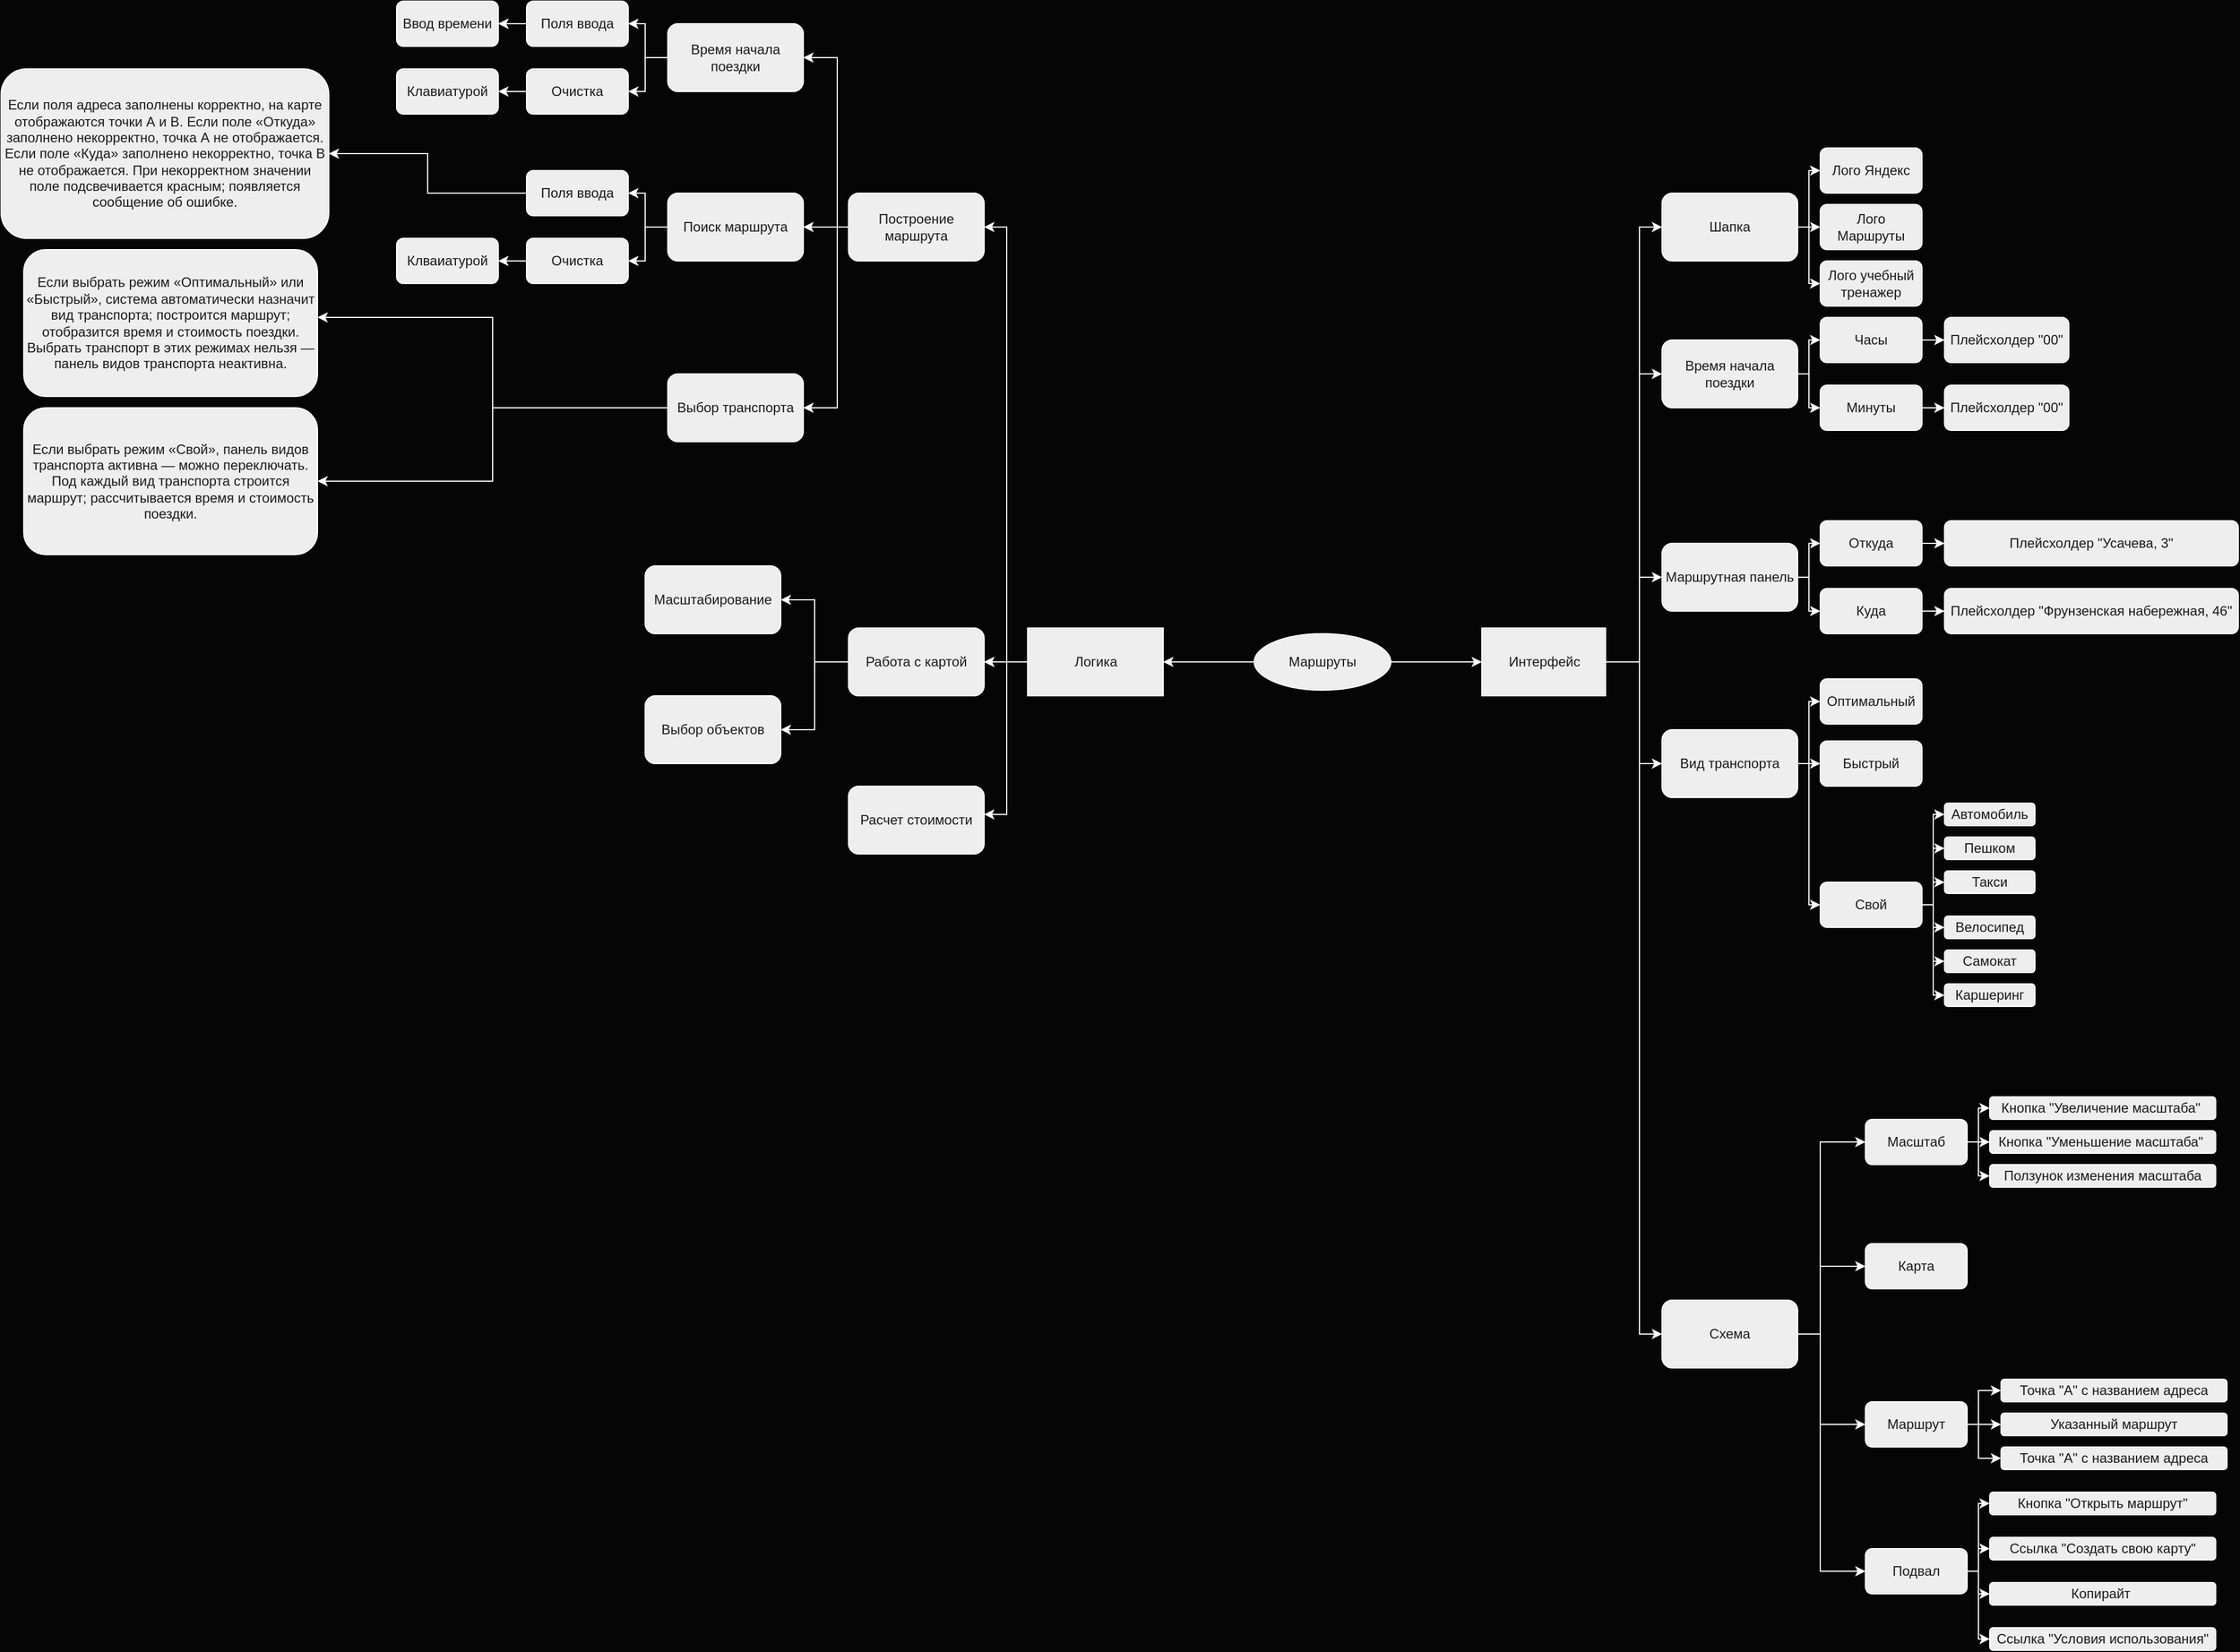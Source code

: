 <mxfile version="22.1.3" type="github">
  <diagram name="Страница — 1" id="AhU471OutzWVE26pQ0Ev">
    <mxGraphModel dx="1877" dy="1736" grid="1" gridSize="10" guides="1" tooltips="1" connect="1" arrows="1" fold="1" page="1" pageScale="1" pageWidth="827" pageHeight="1169" background="#050505" math="0" shadow="0">
      <root>
        <mxCell id="0" />
        <mxCell id="1" parent="0" />
        <mxCell id="ywmePfMpzFRgb4OI0cGg-9" value="" style="edgeStyle=orthogonalEdgeStyle;rounded=0;orthogonalLoop=1;jettySize=auto;html=1;labelBackgroundColor=none;strokeColor=#FFFFFF;fontColor=default;" parent="1" source="ywmePfMpzFRgb4OI0cGg-3" target="ywmePfMpzFRgb4OI0cGg-8" edge="1">
          <mxGeometry relative="1" as="geometry" />
        </mxCell>
        <mxCell id="ywmePfMpzFRgb4OI0cGg-115" value="" style="edgeStyle=orthogonalEdgeStyle;rounded=0;orthogonalLoop=1;jettySize=auto;html=1;labelBackgroundColor=none;strokeColor=#FFFFFF;fontColor=default;" parent="1" source="ywmePfMpzFRgb4OI0cGg-3" target="ywmePfMpzFRgb4OI0cGg-114" edge="1">
          <mxGeometry relative="1" as="geometry" />
        </mxCell>
        <mxCell id="ywmePfMpzFRgb4OI0cGg-3" value="Маршруты" style="ellipse;whiteSpace=wrap;html=1;labelBackgroundColor=none;fillColor=#EEEEEE;strokeColor=#FFFFFF;fontColor=#1A1A1A;" parent="1" vertex="1">
          <mxGeometry x="359" y="470" width="121" height="50" as="geometry" />
        </mxCell>
        <mxCell id="ywmePfMpzFRgb4OI0cGg-13" value="" style="edgeStyle=orthogonalEdgeStyle;rounded=0;orthogonalLoop=1;jettySize=auto;html=1;labelBackgroundColor=none;strokeColor=#FFFFFF;fontColor=default;" parent="1" source="ywmePfMpzFRgb4OI0cGg-8" target="ywmePfMpzFRgb4OI0cGg-12" edge="1">
          <mxGeometry relative="1" as="geometry">
            <Array as="points">
              <mxPoint x="700" y="495" />
              <mxPoint x="700" y="240" />
            </Array>
          </mxGeometry>
        </mxCell>
        <mxCell id="ywmePfMpzFRgb4OI0cGg-23" value="" style="edgeStyle=orthogonalEdgeStyle;rounded=0;orthogonalLoop=1;jettySize=auto;html=1;labelBackgroundColor=none;strokeColor=#FFFFFF;fontColor=default;" parent="1" source="ywmePfMpzFRgb4OI0cGg-8" target="ywmePfMpzFRgb4OI0cGg-22" edge="1">
          <mxGeometry relative="1" as="geometry">
            <Array as="points">
              <mxPoint x="700" y="495" />
              <mxPoint x="700" y="420" />
            </Array>
          </mxGeometry>
        </mxCell>
        <mxCell id="ywmePfMpzFRgb4OI0cGg-25" value="" style="edgeStyle=orthogonalEdgeStyle;rounded=0;orthogonalLoop=1;jettySize=auto;html=1;labelBackgroundColor=none;strokeColor=#FFFFFF;fontColor=default;" parent="1" source="ywmePfMpzFRgb4OI0cGg-8" target="ywmePfMpzFRgb4OI0cGg-24" edge="1">
          <mxGeometry relative="1" as="geometry">
            <Array as="points">
              <mxPoint x="700" y="495" />
              <mxPoint x="700" y="585" />
            </Array>
          </mxGeometry>
        </mxCell>
        <mxCell id="ywmePfMpzFRgb4OI0cGg-113" value="" style="edgeStyle=orthogonalEdgeStyle;rounded=0;orthogonalLoop=1;jettySize=auto;html=1;labelBackgroundColor=none;strokeColor=#FFFFFF;fontColor=default;" parent="1" source="ywmePfMpzFRgb4OI0cGg-8" target="ywmePfMpzFRgb4OI0cGg-112" edge="1">
          <mxGeometry relative="1" as="geometry">
            <Array as="points">
              <mxPoint x="700" y="495" />
              <mxPoint x="700" y="1090" />
            </Array>
          </mxGeometry>
        </mxCell>
        <mxCell id="ywmePfMpzFRgb4OI0cGg-119" value="" style="edgeStyle=orthogonalEdgeStyle;rounded=0;orthogonalLoop=1;jettySize=auto;html=1;labelBackgroundColor=none;strokeColor=#FFFFFF;fontColor=default;" parent="1" source="ywmePfMpzFRgb4OI0cGg-8" target="ywmePfMpzFRgb4OI0cGg-118" edge="1">
          <mxGeometry relative="1" as="geometry">
            <Array as="points">
              <mxPoint x="700" y="495" />
              <mxPoint x="700" y="110" />
            </Array>
          </mxGeometry>
        </mxCell>
        <mxCell id="ywmePfMpzFRgb4OI0cGg-8" value="Интерфейс" style="whiteSpace=wrap;html=1;labelBackgroundColor=none;fillColor=#EEEEEE;strokeColor=#FFFFFF;fontColor=#1A1A1A;" parent="1" vertex="1">
          <mxGeometry x="560.5" y="465" width="109.5" height="60" as="geometry" />
        </mxCell>
        <mxCell id="ywmePfMpzFRgb4OI0cGg-38" value="" style="edgeStyle=orthogonalEdgeStyle;rounded=0;orthogonalLoop=1;jettySize=auto;html=1;labelBackgroundColor=none;strokeColor=#FFFFFF;fontColor=default;" parent="1" source="ywmePfMpzFRgb4OI0cGg-12" target="ywmePfMpzFRgb4OI0cGg-37" edge="1">
          <mxGeometry relative="1" as="geometry">
            <Array as="points">
              <mxPoint x="850" y="240" />
              <mxPoint x="850" y="210" />
            </Array>
          </mxGeometry>
        </mxCell>
        <mxCell id="ywmePfMpzFRgb4OI0cGg-51" value="" style="edgeStyle=orthogonalEdgeStyle;rounded=0;orthogonalLoop=1;jettySize=auto;html=1;entryX=0;entryY=0.5;entryDx=0;entryDy=0;labelBackgroundColor=none;strokeColor=#FFFFFF;fontColor=default;" parent="1" target="ywmePfMpzFRgb4OI0cGg-50" edge="1">
          <mxGeometry relative="1" as="geometry">
            <mxPoint x="850" y="240.043" as="sourcePoint" />
            <mxPoint x="910" y="290" as="targetPoint" />
            <Array as="points">
              <mxPoint x="850" y="270" />
            </Array>
          </mxGeometry>
        </mxCell>
        <mxCell id="ywmePfMpzFRgb4OI0cGg-12" value="Время начала поездки" style="rounded=1;whiteSpace=wrap;html=1;labelBackgroundColor=none;fillColor=#EEEEEE;strokeColor=#FFFFFF;fontColor=#1A1A1A;" parent="1" vertex="1">
          <mxGeometry x="720" y="210" width="120" height="60" as="geometry" />
        </mxCell>
        <mxCell id="ywmePfMpzFRgb4OI0cGg-54" value="" style="edgeStyle=orthogonalEdgeStyle;rounded=0;orthogonalLoop=1;jettySize=auto;html=1;labelBackgroundColor=none;strokeColor=#FFFFFF;fontColor=default;" parent="1" source="ywmePfMpzFRgb4OI0cGg-22" target="ywmePfMpzFRgb4OI0cGg-53" edge="1">
          <mxGeometry relative="1" as="geometry">
            <Array as="points">
              <mxPoint x="850" y="420" />
              <mxPoint x="850" y="390" />
            </Array>
          </mxGeometry>
        </mxCell>
        <mxCell id="ywmePfMpzFRgb4OI0cGg-60" value="" style="edgeStyle=orthogonalEdgeStyle;rounded=0;orthogonalLoop=1;jettySize=auto;html=1;labelBackgroundColor=none;strokeColor=#FFFFFF;fontColor=default;" parent="1" source="ywmePfMpzFRgb4OI0cGg-22" target="ywmePfMpzFRgb4OI0cGg-59" edge="1">
          <mxGeometry relative="1" as="geometry">
            <Array as="points">
              <mxPoint x="850" y="420" />
              <mxPoint x="850" y="450" />
            </Array>
          </mxGeometry>
        </mxCell>
        <mxCell id="ywmePfMpzFRgb4OI0cGg-22" value="Маршрутная панель" style="rounded=1;whiteSpace=wrap;html=1;labelBackgroundColor=none;fillColor=#EEEEEE;strokeColor=#FFFFFF;fontColor=#1A1A1A;" parent="1" vertex="1">
          <mxGeometry x="720" y="390" width="120" height="60" as="geometry" />
        </mxCell>
        <mxCell id="ywmePfMpzFRgb4OI0cGg-68" value="" style="edgeStyle=orthogonalEdgeStyle;rounded=0;orthogonalLoop=1;jettySize=auto;html=1;labelBackgroundColor=none;strokeColor=#FFFFFF;fontColor=default;" parent="1" source="ywmePfMpzFRgb4OI0cGg-24" target="ywmePfMpzFRgb4OI0cGg-67" edge="1">
          <mxGeometry relative="1" as="geometry">
            <Array as="points">
              <mxPoint x="850" y="585" />
              <mxPoint x="850" y="530" />
            </Array>
          </mxGeometry>
        </mxCell>
        <mxCell id="ywmePfMpzFRgb4OI0cGg-70" value="" style="edgeStyle=orthogonalEdgeStyle;rounded=0;orthogonalLoop=1;jettySize=auto;html=1;labelBackgroundColor=none;strokeColor=#FFFFFF;fontColor=default;" parent="1" source="ywmePfMpzFRgb4OI0cGg-24" target="ywmePfMpzFRgb4OI0cGg-69" edge="1">
          <mxGeometry relative="1" as="geometry" />
        </mxCell>
        <mxCell id="ywmePfMpzFRgb4OI0cGg-72" value="" style="edgeStyle=orthogonalEdgeStyle;rounded=0;orthogonalLoop=1;jettySize=auto;html=1;labelBackgroundColor=none;strokeColor=#FFFFFF;fontColor=default;" parent="1" source="ywmePfMpzFRgb4OI0cGg-24" target="ywmePfMpzFRgb4OI0cGg-71" edge="1">
          <mxGeometry relative="1" as="geometry">
            <Array as="points">
              <mxPoint x="850" y="585" />
              <mxPoint x="850" y="710" />
            </Array>
          </mxGeometry>
        </mxCell>
        <mxCell id="ywmePfMpzFRgb4OI0cGg-24" value="Вид транспорта" style="rounded=1;whiteSpace=wrap;html=1;labelBackgroundColor=none;fillColor=#EEEEEE;strokeColor=#FFFFFF;fontColor=#1A1A1A;" parent="1" vertex="1">
          <mxGeometry x="720" y="555" width="120" height="60" as="geometry" />
        </mxCell>
        <mxCell id="ywmePfMpzFRgb4OI0cGg-234" value="" style="edgeStyle=orthogonalEdgeStyle;rounded=0;orthogonalLoop=1;jettySize=auto;html=1;labelBackgroundColor=none;strokeColor=#FFFFFF;fontColor=default;" parent="1" source="ywmePfMpzFRgb4OI0cGg-37" target="ywmePfMpzFRgb4OI0cGg-233" edge="1">
          <mxGeometry relative="1" as="geometry" />
        </mxCell>
        <mxCell id="ywmePfMpzFRgb4OI0cGg-37" value="Часы" style="rounded=1;whiteSpace=wrap;html=1;labelBackgroundColor=none;fillColor=#EEEEEE;strokeColor=#FFFFFF;fontColor=#1A1A1A;" parent="1" vertex="1">
          <mxGeometry x="860" y="190" width="90" height="40" as="geometry" />
        </mxCell>
        <mxCell id="ywmePfMpzFRgb4OI0cGg-236" value="" style="edgeStyle=orthogonalEdgeStyle;rounded=0;orthogonalLoop=1;jettySize=auto;html=1;labelBackgroundColor=none;strokeColor=#FFFFFF;fontColor=default;" parent="1" source="ywmePfMpzFRgb4OI0cGg-50" target="ywmePfMpzFRgb4OI0cGg-235" edge="1">
          <mxGeometry relative="1" as="geometry" />
        </mxCell>
        <mxCell id="ywmePfMpzFRgb4OI0cGg-50" value="Минуты" style="rounded=1;whiteSpace=wrap;html=1;labelBackgroundColor=none;fillColor=#EEEEEE;strokeColor=#FFFFFF;fontColor=#1A1A1A;" parent="1" vertex="1">
          <mxGeometry x="860" y="250" width="90" height="40" as="geometry" />
        </mxCell>
        <mxCell id="ywmePfMpzFRgb4OI0cGg-229" value="" style="edgeStyle=orthogonalEdgeStyle;rounded=0;orthogonalLoop=1;jettySize=auto;html=1;labelBackgroundColor=none;strokeColor=#FFFFFF;fontColor=default;" parent="1" source="ywmePfMpzFRgb4OI0cGg-53" target="ywmePfMpzFRgb4OI0cGg-228" edge="1">
          <mxGeometry relative="1" as="geometry" />
        </mxCell>
        <mxCell id="ywmePfMpzFRgb4OI0cGg-53" value="Откуда" style="whiteSpace=wrap;html=1;rounded=1;labelBackgroundColor=none;fillColor=#EEEEEE;strokeColor=#FFFFFF;fontColor=#1A1A1A;" parent="1" vertex="1">
          <mxGeometry x="860" y="370" width="90" height="40" as="geometry" />
        </mxCell>
        <mxCell id="ywmePfMpzFRgb4OI0cGg-231" value="" style="edgeStyle=orthogonalEdgeStyle;rounded=0;orthogonalLoop=1;jettySize=auto;html=1;labelBackgroundColor=none;strokeColor=#FFFFFF;fontColor=default;" parent="1" source="ywmePfMpzFRgb4OI0cGg-59" target="ywmePfMpzFRgb4OI0cGg-230" edge="1">
          <mxGeometry relative="1" as="geometry" />
        </mxCell>
        <mxCell id="ywmePfMpzFRgb4OI0cGg-59" value="Куда" style="whiteSpace=wrap;html=1;rounded=1;labelBackgroundColor=none;fillColor=#EEEEEE;strokeColor=#FFFFFF;fontColor=#1A1A1A;" parent="1" vertex="1">
          <mxGeometry x="860" y="430" width="90" height="40" as="geometry" />
        </mxCell>
        <mxCell id="ywmePfMpzFRgb4OI0cGg-67" value="Оптимальный" style="whiteSpace=wrap;html=1;rounded=1;labelBackgroundColor=none;fillColor=#EEEEEE;strokeColor=#FFFFFF;fontColor=#1A1A1A;" parent="1" vertex="1">
          <mxGeometry x="860" y="510" width="90" height="40" as="geometry" />
        </mxCell>
        <mxCell id="ywmePfMpzFRgb4OI0cGg-69" value="Быстрый" style="rounded=1;whiteSpace=wrap;html=1;labelBackgroundColor=none;fillColor=#EEEEEE;strokeColor=#FFFFFF;fontColor=#1A1A1A;" parent="1" vertex="1">
          <mxGeometry x="860" y="565" width="90" height="40" as="geometry" />
        </mxCell>
        <mxCell id="ywmePfMpzFRgb4OI0cGg-88" value="" style="edgeStyle=orthogonalEdgeStyle;rounded=0;orthogonalLoop=1;jettySize=auto;html=1;labelBackgroundColor=none;strokeColor=#FFFFFF;fontColor=default;" parent="1" source="ywmePfMpzFRgb4OI0cGg-71" target="ywmePfMpzFRgb4OI0cGg-87" edge="1">
          <mxGeometry relative="1" as="geometry">
            <Array as="points">
              <mxPoint x="960" y="710" />
            </Array>
          </mxGeometry>
        </mxCell>
        <mxCell id="ywmePfMpzFRgb4OI0cGg-94" value="" style="edgeStyle=orthogonalEdgeStyle;rounded=0;orthogonalLoop=1;jettySize=auto;html=1;labelBackgroundColor=none;strokeColor=#FFFFFF;fontColor=default;" parent="1" source="ywmePfMpzFRgb4OI0cGg-71" target="ywmePfMpzFRgb4OI0cGg-93" edge="1">
          <mxGeometry relative="1" as="geometry">
            <Array as="points">
              <mxPoint x="960" y="710" />
              <mxPoint x="960" y="660" />
            </Array>
          </mxGeometry>
        </mxCell>
        <mxCell id="ywmePfMpzFRgb4OI0cGg-98" value="" style="edgeStyle=orthogonalEdgeStyle;rounded=0;orthogonalLoop=1;jettySize=auto;html=1;labelBackgroundColor=none;strokeColor=#FFFFFF;fontColor=default;" parent="1" source="ywmePfMpzFRgb4OI0cGg-71" target="ywmePfMpzFRgb4OI0cGg-97" edge="1">
          <mxGeometry relative="1" as="geometry">
            <Array as="points">
              <mxPoint x="960" y="710" />
              <mxPoint x="960" y="690" />
            </Array>
          </mxGeometry>
        </mxCell>
        <mxCell id="ywmePfMpzFRgb4OI0cGg-104" value="" style="edgeStyle=orthogonalEdgeStyle;rounded=0;orthogonalLoop=1;jettySize=auto;html=1;labelBackgroundColor=none;strokeColor=#FFFFFF;fontColor=default;" parent="1" source="ywmePfMpzFRgb4OI0cGg-71" target="ywmePfMpzFRgb4OI0cGg-103" edge="1">
          <mxGeometry relative="1" as="geometry">
            <Array as="points">
              <mxPoint x="960" y="710" />
              <mxPoint x="960" y="730" />
            </Array>
          </mxGeometry>
        </mxCell>
        <mxCell id="ywmePfMpzFRgb4OI0cGg-106" value="" style="edgeStyle=orthogonalEdgeStyle;rounded=0;orthogonalLoop=1;jettySize=auto;html=1;labelBackgroundColor=none;strokeColor=#FFFFFF;fontColor=default;" parent="1" source="ywmePfMpzFRgb4OI0cGg-71" target="ywmePfMpzFRgb4OI0cGg-105" edge="1">
          <mxGeometry relative="1" as="geometry">
            <Array as="points">
              <mxPoint x="960" y="710" />
              <mxPoint x="960" y="760" />
            </Array>
          </mxGeometry>
        </mxCell>
        <mxCell id="ywmePfMpzFRgb4OI0cGg-108" value="" style="edgeStyle=orthogonalEdgeStyle;rounded=0;orthogonalLoop=1;jettySize=auto;html=1;labelBackgroundColor=none;strokeColor=#FFFFFF;fontColor=default;" parent="1" source="ywmePfMpzFRgb4OI0cGg-71" target="ywmePfMpzFRgb4OI0cGg-107" edge="1">
          <mxGeometry relative="1" as="geometry">
            <Array as="points">
              <mxPoint x="960" y="710" />
              <mxPoint x="960" y="790" />
            </Array>
          </mxGeometry>
        </mxCell>
        <mxCell id="ywmePfMpzFRgb4OI0cGg-71" value="Свой" style="rounded=1;whiteSpace=wrap;html=1;labelBackgroundColor=none;fillColor=#EEEEEE;strokeColor=#FFFFFF;fontColor=#1A1A1A;" parent="1" vertex="1">
          <mxGeometry x="860" y="690" width="90" height="40" as="geometry" />
        </mxCell>
        <mxCell id="ywmePfMpzFRgb4OI0cGg-87" value="Автомобиль" style="whiteSpace=wrap;html=1;rounded=1;labelBackgroundColor=none;fillColor=#EEEEEE;strokeColor=#FFFFFF;fontColor=#1A1A1A;" parent="1" vertex="1">
          <mxGeometry x="970" y="620" width="80" height="20" as="geometry" />
        </mxCell>
        <mxCell id="ywmePfMpzFRgb4OI0cGg-93" value="Пешком" style="whiteSpace=wrap;html=1;rounded=1;labelBackgroundColor=none;fillColor=#EEEEEE;strokeColor=#FFFFFF;fontColor=#1A1A1A;" parent="1" vertex="1">
          <mxGeometry x="970" y="650" width="80" height="20" as="geometry" />
        </mxCell>
        <mxCell id="ywmePfMpzFRgb4OI0cGg-97" value="Такси" style="whiteSpace=wrap;html=1;rounded=1;labelBackgroundColor=none;fillColor=#EEEEEE;strokeColor=#FFFFFF;fontColor=#1A1A1A;" parent="1" vertex="1">
          <mxGeometry x="970" y="680" width="80" height="20" as="geometry" />
        </mxCell>
        <mxCell id="ywmePfMpzFRgb4OI0cGg-103" value="Велосипед" style="rounded=1;whiteSpace=wrap;html=1;labelBackgroundColor=none;fillColor=#EEEEEE;strokeColor=#FFFFFF;fontColor=#1A1A1A;" parent="1" vertex="1">
          <mxGeometry x="970" y="720" width="80" height="20" as="geometry" />
        </mxCell>
        <mxCell id="ywmePfMpzFRgb4OI0cGg-105" value="Самокат" style="rounded=1;whiteSpace=wrap;html=1;labelBackgroundColor=none;fillColor=#EEEEEE;strokeColor=#FFFFFF;fontColor=#1A1A1A;" parent="1" vertex="1">
          <mxGeometry x="970" y="750" width="80" height="20" as="geometry" />
        </mxCell>
        <mxCell id="ywmePfMpzFRgb4OI0cGg-107" value="Каршеринг" style="rounded=1;whiteSpace=wrap;html=1;labelBackgroundColor=none;fillColor=#EEEEEE;strokeColor=#FFFFFF;fontColor=#1A1A1A;" parent="1" vertex="1">
          <mxGeometry x="970" y="780" width="80" height="20" as="geometry" />
        </mxCell>
        <mxCell id="ywmePfMpzFRgb4OI0cGg-142" value="" style="edgeStyle=orthogonalEdgeStyle;rounded=0;orthogonalLoop=1;jettySize=auto;html=1;labelBackgroundColor=none;strokeColor=#FFFFFF;fontColor=default;" parent="1" source="ywmePfMpzFRgb4OI0cGg-112" target="ywmePfMpzFRgb4OI0cGg-141" edge="1">
          <mxGeometry relative="1" as="geometry">
            <Array as="points">
              <mxPoint x="860" y="1090" />
              <mxPoint x="860" y="920" />
            </Array>
          </mxGeometry>
        </mxCell>
        <mxCell id="ywmePfMpzFRgb4OI0cGg-148" value="" style="edgeStyle=orthogonalEdgeStyle;rounded=0;orthogonalLoop=1;jettySize=auto;html=1;labelBackgroundColor=none;strokeColor=#FFFFFF;fontColor=default;" parent="1" source="ywmePfMpzFRgb4OI0cGg-112" target="ywmePfMpzFRgb4OI0cGg-147" edge="1">
          <mxGeometry relative="1" as="geometry">
            <Array as="points">
              <mxPoint x="860" y="1090" />
              <mxPoint x="860" y="1030" />
            </Array>
          </mxGeometry>
        </mxCell>
        <mxCell id="ywmePfMpzFRgb4OI0cGg-150" value="" style="edgeStyle=orthogonalEdgeStyle;rounded=0;orthogonalLoop=1;jettySize=auto;html=1;labelBackgroundColor=none;strokeColor=#FFFFFF;fontColor=default;" parent="1" source="ywmePfMpzFRgb4OI0cGg-112" target="ywmePfMpzFRgb4OI0cGg-149" edge="1">
          <mxGeometry relative="1" as="geometry">
            <Array as="points">
              <mxPoint x="860" y="1090" />
              <mxPoint x="860" y="1300" />
            </Array>
          </mxGeometry>
        </mxCell>
        <mxCell id="ywmePfMpzFRgb4OI0cGg-167" value="" style="edgeStyle=orthogonalEdgeStyle;rounded=0;orthogonalLoop=1;jettySize=auto;html=1;labelBackgroundColor=none;strokeColor=#FFFFFF;fontColor=default;" parent="1" source="ywmePfMpzFRgb4OI0cGg-112" target="ywmePfMpzFRgb4OI0cGg-166" edge="1">
          <mxGeometry relative="1" as="geometry">
            <Array as="points">
              <mxPoint x="860" y="1090" />
              <mxPoint x="860" y="1170" />
            </Array>
          </mxGeometry>
        </mxCell>
        <mxCell id="ywmePfMpzFRgb4OI0cGg-112" value="Схема" style="rounded=1;whiteSpace=wrap;html=1;labelBackgroundColor=none;fillColor=#EEEEEE;strokeColor=#FFFFFF;fontColor=#1A1A1A;" parent="1" vertex="1">
          <mxGeometry x="720" y="1060" width="120" height="60" as="geometry" />
        </mxCell>
        <mxCell id="ywmePfMpzFRgb4OI0cGg-127" value="" style="edgeStyle=orthogonalEdgeStyle;rounded=0;orthogonalLoop=1;jettySize=auto;html=1;labelBackgroundColor=none;strokeColor=#FFFFFF;fontColor=default;" parent="1" source="ywmePfMpzFRgb4OI0cGg-114" target="ywmePfMpzFRgb4OI0cGg-126" edge="1">
          <mxGeometry relative="1" as="geometry">
            <Array as="points">
              <mxPoint x="140" y="495" />
            </Array>
          </mxGeometry>
        </mxCell>
        <mxCell id="ywmePfMpzFRgb4OI0cGg-131" value="" style="edgeStyle=orthogonalEdgeStyle;rounded=0;orthogonalLoop=1;jettySize=auto;html=1;labelBackgroundColor=none;strokeColor=#FFFFFF;fontColor=default;" parent="1" source="ywmePfMpzFRgb4OI0cGg-114" target="ywmePfMpzFRgb4OI0cGg-130" edge="1">
          <mxGeometry relative="1" as="geometry" />
        </mxCell>
        <mxCell id="ywmePfMpzFRgb4OI0cGg-132" value="" style="edgeStyle=orthogonalEdgeStyle;rounded=0;orthogonalLoop=1;jettySize=auto;html=1;labelBackgroundColor=none;strokeColor=#FFFFFF;fontColor=default;" parent="1" source="ywmePfMpzFRgb4OI0cGg-114" target="ywmePfMpzFRgb4OI0cGg-130" edge="1">
          <mxGeometry relative="1" as="geometry" />
        </mxCell>
        <mxCell id="ywmePfMpzFRgb4OI0cGg-134" value="" style="edgeStyle=orthogonalEdgeStyle;rounded=0;orthogonalLoop=1;jettySize=auto;html=1;labelBackgroundColor=none;strokeColor=#FFFFFF;fontColor=default;" parent="1" source="ywmePfMpzFRgb4OI0cGg-114" target="ywmePfMpzFRgb4OI0cGg-133" edge="1">
          <mxGeometry relative="1" as="geometry">
            <Array as="points">
              <mxPoint x="140" y="495" />
              <mxPoint x="140" y="630" />
            </Array>
          </mxGeometry>
        </mxCell>
        <mxCell id="ywmePfMpzFRgb4OI0cGg-114" value="Логика" style="whiteSpace=wrap;html=1;labelBackgroundColor=none;fillColor=#EEEEEE;strokeColor=#FFFFFF;fontColor=#1A1A1A;" parent="1" vertex="1">
          <mxGeometry x="158.5" y="465" width="120" height="60" as="geometry" />
        </mxCell>
        <mxCell id="ywmePfMpzFRgb4OI0cGg-121" value="" style="edgeStyle=orthogonalEdgeStyle;rounded=0;orthogonalLoop=1;jettySize=auto;html=1;labelBackgroundColor=none;strokeColor=#FFFFFF;fontColor=default;" parent="1" source="ywmePfMpzFRgb4OI0cGg-118" target="ywmePfMpzFRgb4OI0cGg-120" edge="1">
          <mxGeometry relative="1" as="geometry">
            <Array as="points">
              <mxPoint x="850" y="110" />
              <mxPoint x="850" y="60" />
            </Array>
          </mxGeometry>
        </mxCell>
        <mxCell id="ywmePfMpzFRgb4OI0cGg-123" value="" style="edgeStyle=orthogonalEdgeStyle;rounded=0;orthogonalLoop=1;jettySize=auto;html=1;labelBackgroundColor=none;strokeColor=#FFFFFF;fontColor=default;" parent="1" source="ywmePfMpzFRgb4OI0cGg-118" target="ywmePfMpzFRgb4OI0cGg-122" edge="1">
          <mxGeometry relative="1" as="geometry" />
        </mxCell>
        <mxCell id="ywmePfMpzFRgb4OI0cGg-125" value="" style="edgeStyle=orthogonalEdgeStyle;rounded=0;orthogonalLoop=1;jettySize=auto;html=1;labelBackgroundColor=none;strokeColor=#FFFFFF;fontColor=default;" parent="1" source="ywmePfMpzFRgb4OI0cGg-118" target="ywmePfMpzFRgb4OI0cGg-124" edge="1">
          <mxGeometry relative="1" as="geometry">
            <Array as="points">
              <mxPoint x="850" y="110" />
              <mxPoint x="850" y="160" />
            </Array>
          </mxGeometry>
        </mxCell>
        <mxCell id="ywmePfMpzFRgb4OI0cGg-118" value="Шапка" style="rounded=1;whiteSpace=wrap;html=1;labelBackgroundColor=none;fillColor=#EEEEEE;strokeColor=#FFFFFF;fontColor=#1A1A1A;" parent="1" vertex="1">
          <mxGeometry x="720" y="80" width="120" height="60" as="geometry" />
        </mxCell>
        <mxCell id="ywmePfMpzFRgb4OI0cGg-120" value="Лого Яндекс" style="whiteSpace=wrap;html=1;rounded=1;labelBackgroundColor=none;fillColor=#EEEEEE;strokeColor=#FFFFFF;fontColor=#1A1A1A;" parent="1" vertex="1">
          <mxGeometry x="860" y="40" width="90" height="40" as="geometry" />
        </mxCell>
        <mxCell id="ywmePfMpzFRgb4OI0cGg-122" value="Лого Маршруты" style="rounded=1;whiteSpace=wrap;html=1;labelBackgroundColor=none;fillColor=#EEEEEE;strokeColor=#FFFFFF;fontColor=#1A1A1A;" parent="1" vertex="1">
          <mxGeometry x="860" y="90" width="90" height="40" as="geometry" />
        </mxCell>
        <mxCell id="ywmePfMpzFRgb4OI0cGg-124" value="Лого учебный тренажер" style="rounded=1;whiteSpace=wrap;html=1;labelBackgroundColor=none;fillColor=#EEEEEE;strokeColor=#FFFFFF;fontColor=#1A1A1A;" parent="1" vertex="1">
          <mxGeometry x="860" y="140" width="90" height="40" as="geometry" />
        </mxCell>
        <mxCell id="ywmePfMpzFRgb4OI0cGg-136" value="" style="edgeStyle=orthogonalEdgeStyle;rounded=0;orthogonalLoop=1;jettySize=auto;html=1;labelBackgroundColor=none;strokeColor=#FFFFFF;fontColor=default;" parent="1" source="ywmePfMpzFRgb4OI0cGg-126" target="ywmePfMpzFRgb4OI0cGg-135" edge="1">
          <mxGeometry relative="1" as="geometry">
            <Array as="points">
              <mxPoint x="-10" y="110" />
              <mxPoint x="-10" y="-40" />
            </Array>
          </mxGeometry>
        </mxCell>
        <mxCell id="ywmePfMpzFRgb4OI0cGg-138" value="" style="edgeStyle=orthogonalEdgeStyle;rounded=0;orthogonalLoop=1;jettySize=auto;html=1;labelBackgroundColor=none;strokeColor=#FFFFFF;fontColor=default;" parent="1" source="ywmePfMpzFRgb4OI0cGg-126" target="ywmePfMpzFRgb4OI0cGg-137" edge="1">
          <mxGeometry relative="1" as="geometry">
            <Array as="points">
              <mxPoint x="-20" y="110" />
              <mxPoint x="-20" y="110" />
            </Array>
          </mxGeometry>
        </mxCell>
        <mxCell id="ywmePfMpzFRgb4OI0cGg-140" value="" style="edgeStyle=orthogonalEdgeStyle;rounded=0;orthogonalLoop=1;jettySize=auto;html=1;labelBackgroundColor=none;strokeColor=#FFFFFF;fontColor=default;" parent="1" source="ywmePfMpzFRgb4OI0cGg-126" target="ywmePfMpzFRgb4OI0cGg-139" edge="1">
          <mxGeometry relative="1" as="geometry">
            <Array as="points">
              <mxPoint x="-10" y="110" />
              <mxPoint x="-10" y="270" />
            </Array>
          </mxGeometry>
        </mxCell>
        <mxCell id="ywmePfMpzFRgb4OI0cGg-126" value="Построение маршрута" style="rounded=1;whiteSpace=wrap;html=1;labelBackgroundColor=none;fillColor=#EEEEEE;strokeColor=#FFFFFF;fontColor=#1A1A1A;" parent="1" vertex="1">
          <mxGeometry y="80" width="120" height="60" as="geometry" />
        </mxCell>
        <mxCell id="ywmePfMpzFRgb4OI0cGg-253" value="" style="edgeStyle=orthogonalEdgeStyle;rounded=0;orthogonalLoop=1;jettySize=auto;html=1;labelBackgroundColor=none;strokeColor=#FFFFFF;fontColor=default;" parent="1" source="ywmePfMpzFRgb4OI0cGg-130" target="ywmePfMpzFRgb4OI0cGg-252" edge="1">
          <mxGeometry relative="1" as="geometry" />
        </mxCell>
        <mxCell id="ywmePfMpzFRgb4OI0cGg-255" style="edgeStyle=orthogonalEdgeStyle;rounded=0;orthogonalLoop=1;jettySize=auto;html=1;entryX=1;entryY=0.5;entryDx=0;entryDy=0;labelBackgroundColor=none;strokeColor=#FFFFFF;fontColor=default;" parent="1" source="ywmePfMpzFRgb4OI0cGg-130" target="ywmePfMpzFRgb4OI0cGg-254" edge="1">
          <mxGeometry relative="1" as="geometry" />
        </mxCell>
        <mxCell id="ywmePfMpzFRgb4OI0cGg-130" value="Работа с картой" style="rounded=1;whiteSpace=wrap;html=1;labelBackgroundColor=none;fillColor=#EEEEEE;strokeColor=#FFFFFF;fontColor=#1A1A1A;" parent="1" vertex="1">
          <mxGeometry y="465" width="120" height="60" as="geometry" />
        </mxCell>
        <mxCell id="ywmePfMpzFRgb4OI0cGg-133" value="Расчет стоимости" style="rounded=1;whiteSpace=wrap;html=1;labelBackgroundColor=none;fillColor=#EEEEEE;strokeColor=#FFFFFF;fontColor=#1A1A1A;" parent="1" vertex="1">
          <mxGeometry y="605" width="120" height="60" as="geometry" />
        </mxCell>
        <mxCell id="ywmePfMpzFRgb4OI0cGg-211" value="" style="edgeStyle=orthogonalEdgeStyle;rounded=0;orthogonalLoop=1;jettySize=auto;html=1;labelBackgroundColor=none;strokeColor=#FFFFFF;fontColor=default;" parent="1" source="ywmePfMpzFRgb4OI0cGg-135" target="ywmePfMpzFRgb4OI0cGg-210" edge="1">
          <mxGeometry relative="1" as="geometry" />
        </mxCell>
        <mxCell id="ywmePfMpzFRgb4OI0cGg-243" value="" style="edgeStyle=orthogonalEdgeStyle;rounded=0;orthogonalLoop=1;jettySize=auto;html=1;labelBackgroundColor=none;strokeColor=#FFFFFF;fontColor=default;" parent="1" source="ywmePfMpzFRgb4OI0cGg-135" target="ywmePfMpzFRgb4OI0cGg-241" edge="1">
          <mxGeometry relative="1" as="geometry" />
        </mxCell>
        <mxCell id="ywmePfMpzFRgb4OI0cGg-135" value="Время начала поездки" style="whiteSpace=wrap;html=1;rounded=1;labelBackgroundColor=none;fillColor=#EEEEEE;strokeColor=#FFFFFF;fontColor=#1A1A1A;" parent="1" vertex="1">
          <mxGeometry x="-160" y="-70" width="120" height="60" as="geometry" />
        </mxCell>
        <mxCell id="ywmePfMpzFRgb4OI0cGg-204" value="" style="edgeStyle=orthogonalEdgeStyle;rounded=0;orthogonalLoop=1;jettySize=auto;html=1;labelBackgroundColor=none;strokeColor=#FFFFFF;fontColor=default;" parent="1" source="ywmePfMpzFRgb4OI0cGg-137" target="ywmePfMpzFRgb4OI0cGg-203" edge="1">
          <mxGeometry relative="1" as="geometry" />
        </mxCell>
        <mxCell id="ywmePfMpzFRgb4OI0cGg-223" value="" style="edgeStyle=orthogonalEdgeStyle;rounded=0;orthogonalLoop=1;jettySize=auto;html=1;labelBackgroundColor=none;strokeColor=#FFFFFF;fontColor=default;" parent="1" source="ywmePfMpzFRgb4OI0cGg-137" target="ywmePfMpzFRgb4OI0cGg-222" edge="1">
          <mxGeometry relative="1" as="geometry" />
        </mxCell>
        <mxCell id="ywmePfMpzFRgb4OI0cGg-137" value="Поиск маршрута" style="whiteSpace=wrap;html=1;rounded=1;labelBackgroundColor=none;fillColor=#EEEEEE;strokeColor=#FFFFFF;fontColor=#1A1A1A;" parent="1" vertex="1">
          <mxGeometry x="-160" y="80" width="120" height="60" as="geometry" />
        </mxCell>
        <mxCell id="ywmePfMpzFRgb4OI0cGg-247" value="" style="edgeStyle=orthogonalEdgeStyle;rounded=0;orthogonalLoop=1;jettySize=auto;html=1;labelBackgroundColor=none;strokeColor=#FFFFFF;fontColor=default;" parent="1" source="ywmePfMpzFRgb4OI0cGg-139" target="ywmePfMpzFRgb4OI0cGg-246" edge="1">
          <mxGeometry relative="1" as="geometry">
            <Array as="points">
              <mxPoint x="-315" y="270" />
              <mxPoint x="-315" y="190" />
            </Array>
          </mxGeometry>
        </mxCell>
        <mxCell id="ywmePfMpzFRgb4OI0cGg-249" style="edgeStyle=orthogonalEdgeStyle;rounded=0;orthogonalLoop=1;jettySize=auto;html=1;entryX=1;entryY=0.5;entryDx=0;entryDy=0;labelBackgroundColor=none;strokeColor=#FFFFFF;fontColor=default;" parent="1" source="ywmePfMpzFRgb4OI0cGg-139" target="ywmePfMpzFRgb4OI0cGg-248" edge="1">
          <mxGeometry relative="1" as="geometry" />
        </mxCell>
        <mxCell id="ywmePfMpzFRgb4OI0cGg-139" value="Выбор транспорта" style="whiteSpace=wrap;html=1;rounded=1;labelBackgroundColor=none;fillColor=#EEEEEE;strokeColor=#FFFFFF;fontColor=#1A1A1A;" parent="1" vertex="1">
          <mxGeometry x="-160" y="240" width="120" height="60" as="geometry" />
        </mxCell>
        <mxCell id="ywmePfMpzFRgb4OI0cGg-152" value="" style="edgeStyle=orthogonalEdgeStyle;rounded=0;orthogonalLoop=1;jettySize=auto;html=1;labelBackgroundColor=none;strokeColor=#FFFFFF;fontColor=default;" parent="1" source="ywmePfMpzFRgb4OI0cGg-141" target="ywmePfMpzFRgb4OI0cGg-151" edge="1">
          <mxGeometry relative="1" as="geometry">
            <Array as="points">
              <mxPoint x="1000" y="920" />
              <mxPoint x="1000" y="890" />
            </Array>
          </mxGeometry>
        </mxCell>
        <mxCell id="ywmePfMpzFRgb4OI0cGg-154" value="" style="edgeStyle=orthogonalEdgeStyle;rounded=0;orthogonalLoop=1;jettySize=auto;html=1;labelBackgroundColor=none;strokeColor=#FFFFFF;fontColor=default;" parent="1" source="ywmePfMpzFRgb4OI0cGg-141" target="ywmePfMpzFRgb4OI0cGg-153" edge="1">
          <mxGeometry relative="1" as="geometry" />
        </mxCell>
        <mxCell id="ywmePfMpzFRgb4OI0cGg-156" value="" style="edgeStyle=orthogonalEdgeStyle;rounded=0;orthogonalLoop=1;jettySize=auto;html=1;labelBackgroundColor=none;strokeColor=#FFFFFF;fontColor=default;" parent="1" source="ywmePfMpzFRgb4OI0cGg-141" target="ywmePfMpzFRgb4OI0cGg-155" edge="1">
          <mxGeometry relative="1" as="geometry">
            <Array as="points">
              <mxPoint x="1000" y="920" />
              <mxPoint x="1000" y="950" />
            </Array>
          </mxGeometry>
        </mxCell>
        <mxCell id="ywmePfMpzFRgb4OI0cGg-141" value="Масштаб" style="whiteSpace=wrap;html=1;rounded=1;labelBackgroundColor=none;fillColor=#EEEEEE;strokeColor=#FFFFFF;fontColor=#1A1A1A;" parent="1" vertex="1">
          <mxGeometry x="900" y="900" width="90" height="40" as="geometry" />
        </mxCell>
        <mxCell id="ywmePfMpzFRgb4OI0cGg-147" value="Карта" style="whiteSpace=wrap;html=1;rounded=1;labelBackgroundColor=none;fillColor=#EEEEEE;strokeColor=#FFFFFF;fontColor=#1A1A1A;" parent="1" vertex="1">
          <mxGeometry x="900" y="1010" width="90" height="40" as="geometry" />
        </mxCell>
        <mxCell id="ywmePfMpzFRgb4OI0cGg-158" value="" style="edgeStyle=orthogonalEdgeStyle;rounded=0;orthogonalLoop=1;jettySize=auto;html=1;labelBackgroundColor=none;strokeColor=#FFFFFF;fontColor=default;" parent="1" source="ywmePfMpzFRgb4OI0cGg-149" target="ywmePfMpzFRgb4OI0cGg-157" edge="1">
          <mxGeometry relative="1" as="geometry">
            <Array as="points">
              <mxPoint x="1000" y="1300" />
            </Array>
          </mxGeometry>
        </mxCell>
        <mxCell id="ywmePfMpzFRgb4OI0cGg-160" value="" style="edgeStyle=orthogonalEdgeStyle;rounded=0;orthogonalLoop=1;jettySize=auto;html=1;labelBackgroundColor=none;strokeColor=#FFFFFF;fontColor=default;" parent="1" source="ywmePfMpzFRgb4OI0cGg-149" target="ywmePfMpzFRgb4OI0cGg-159" edge="1">
          <mxGeometry relative="1" as="geometry">
            <Array as="points">
              <mxPoint x="1000" y="1300" />
              <mxPoint x="1000" y="1280" />
            </Array>
          </mxGeometry>
        </mxCell>
        <mxCell id="ywmePfMpzFRgb4OI0cGg-163" value="" style="edgeStyle=orthogonalEdgeStyle;rounded=0;orthogonalLoop=1;jettySize=auto;html=1;labelBackgroundColor=none;strokeColor=#FFFFFF;fontColor=default;" parent="1" source="ywmePfMpzFRgb4OI0cGg-149" target="ywmePfMpzFRgb4OI0cGg-162" edge="1">
          <mxGeometry relative="1" as="geometry">
            <Array as="points">
              <mxPoint x="1000" y="1300" />
              <mxPoint x="1000" y="1320" />
            </Array>
          </mxGeometry>
        </mxCell>
        <mxCell id="ywmePfMpzFRgb4OI0cGg-165" value="" style="edgeStyle=orthogonalEdgeStyle;rounded=0;orthogonalLoop=1;jettySize=auto;html=1;labelBackgroundColor=none;strokeColor=#FFFFFF;fontColor=default;" parent="1" source="ywmePfMpzFRgb4OI0cGg-149" target="ywmePfMpzFRgb4OI0cGg-164" edge="1">
          <mxGeometry relative="1" as="geometry">
            <Array as="points">
              <mxPoint x="1000" y="1300" />
              <mxPoint x="1000" y="1360" />
            </Array>
          </mxGeometry>
        </mxCell>
        <mxCell id="ywmePfMpzFRgb4OI0cGg-149" value="Подвал" style="rounded=1;whiteSpace=wrap;html=1;labelBackgroundColor=none;fillColor=#EEEEEE;strokeColor=#FFFFFF;fontColor=#1A1A1A;" parent="1" vertex="1">
          <mxGeometry x="900" y="1280" width="90" height="40" as="geometry" />
        </mxCell>
        <mxCell id="ywmePfMpzFRgb4OI0cGg-151" value="Кнопка &quot;Увеличение масштаба&quot;&amp;nbsp;" style="whiteSpace=wrap;html=1;rounded=1;labelBackgroundColor=none;fillColor=#EEEEEE;strokeColor=#FFFFFF;fontColor=#1A1A1A;" parent="1" vertex="1">
          <mxGeometry x="1010" y="880" width="200" height="20" as="geometry" />
        </mxCell>
        <mxCell id="ywmePfMpzFRgb4OI0cGg-153" value="Кнопка &quot;Уменьшение масштаба&quot;&amp;nbsp;" style="whiteSpace=wrap;html=1;rounded=1;labelBackgroundColor=none;fillColor=#EEEEEE;strokeColor=#FFFFFF;fontColor=#1A1A1A;" parent="1" vertex="1">
          <mxGeometry x="1010" y="910" width="200" height="20" as="geometry" />
        </mxCell>
        <mxCell id="ywmePfMpzFRgb4OI0cGg-155" value="Ползунок изменения масштаба" style="rounded=1;whiteSpace=wrap;html=1;labelBackgroundColor=none;fillColor=#EEEEEE;strokeColor=#FFFFFF;fontColor=#1A1A1A;" parent="1" vertex="1">
          <mxGeometry x="1010" y="940" width="200" height="20" as="geometry" />
        </mxCell>
        <mxCell id="ywmePfMpzFRgb4OI0cGg-157" value="Кнопка &quot;Открыть маршрут&quot;" style="whiteSpace=wrap;html=1;rounded=1;labelBackgroundColor=none;fillColor=#EEEEEE;strokeColor=#FFFFFF;fontColor=#1A1A1A;" parent="1" vertex="1">
          <mxGeometry x="1010" y="1230" width="200" height="20" as="geometry" />
        </mxCell>
        <mxCell id="ywmePfMpzFRgb4OI0cGg-159" value="Ссылка &quot;Создать свою карту&quot;" style="rounded=1;whiteSpace=wrap;html=1;labelBackgroundColor=none;fillColor=#EEEEEE;strokeColor=#FFFFFF;fontColor=#1A1A1A;" parent="1" vertex="1">
          <mxGeometry x="1010" y="1270" width="200" height="20" as="geometry" />
        </mxCell>
        <mxCell id="ywmePfMpzFRgb4OI0cGg-162" value="Копирайт&amp;nbsp;" style="whiteSpace=wrap;html=1;rounded=1;labelBackgroundColor=none;fillColor=#EEEEEE;strokeColor=#FFFFFF;fontColor=#1A1A1A;" parent="1" vertex="1">
          <mxGeometry x="1010" y="1310" width="200" height="20" as="geometry" />
        </mxCell>
        <mxCell id="ywmePfMpzFRgb4OI0cGg-164" value="Ссылка &quot;Условия использования&quot;" style="rounded=1;whiteSpace=wrap;html=1;labelBackgroundColor=none;fillColor=#EEEEEE;strokeColor=#FFFFFF;fontColor=#1A1A1A;" parent="1" vertex="1">
          <mxGeometry x="1010" y="1350" width="200" height="20" as="geometry" />
        </mxCell>
        <mxCell id="ywmePfMpzFRgb4OI0cGg-169" value="" style="edgeStyle=orthogonalEdgeStyle;rounded=0;orthogonalLoop=1;jettySize=auto;html=1;labelBackgroundColor=none;strokeColor=#FFFFFF;fontColor=default;" parent="1" source="ywmePfMpzFRgb4OI0cGg-166" target="ywmePfMpzFRgb4OI0cGg-168" edge="1">
          <mxGeometry relative="1" as="geometry">
            <Array as="points">
              <mxPoint x="1000" y="1170" />
              <mxPoint x="1000" y="1140" />
            </Array>
          </mxGeometry>
        </mxCell>
        <mxCell id="ywmePfMpzFRgb4OI0cGg-175" value="" style="edgeStyle=orthogonalEdgeStyle;rounded=0;orthogonalLoop=1;jettySize=auto;html=1;entryX=0;entryY=0.5;entryDx=0;entryDy=0;labelBackgroundColor=none;strokeColor=#FFFFFF;fontColor=default;" parent="1" source="ywmePfMpzFRgb4OI0cGg-166" target="ywmePfMpzFRgb4OI0cGg-176" edge="1">
          <mxGeometry relative="1" as="geometry">
            <Array as="points">
              <mxPoint x="1000" y="1170" />
              <mxPoint x="1000" y="1200" />
            </Array>
          </mxGeometry>
        </mxCell>
        <mxCell id="ywmePfMpzFRgb4OI0cGg-186" value="" style="edgeStyle=orthogonalEdgeStyle;rounded=0;orthogonalLoop=1;jettySize=auto;html=1;entryX=0;entryY=0.5;entryDx=0;entryDy=0;labelBackgroundColor=none;strokeColor=#FFFFFF;fontColor=default;" parent="1" source="ywmePfMpzFRgb4OI0cGg-166" target="ywmePfMpzFRgb4OI0cGg-174" edge="1">
          <mxGeometry relative="1" as="geometry">
            <Array as="points" />
          </mxGeometry>
        </mxCell>
        <mxCell id="ywmePfMpzFRgb4OI0cGg-166" value="Маршрут" style="rounded=1;whiteSpace=wrap;html=1;labelBackgroundColor=none;fillColor=#EEEEEE;strokeColor=#FFFFFF;fontColor=#1A1A1A;" parent="1" vertex="1">
          <mxGeometry x="900" y="1150" width="90" height="40" as="geometry" />
        </mxCell>
        <mxCell id="ywmePfMpzFRgb4OI0cGg-168" value="Точка &quot;A&quot; с названием адреса" style="whiteSpace=wrap;html=1;rounded=1;labelBackgroundColor=none;fillColor=#EEEEEE;strokeColor=#FFFFFF;fontColor=#1A1A1A;" parent="1" vertex="1">
          <mxGeometry x="1020" y="1130" width="200" height="20" as="geometry" />
        </mxCell>
        <mxCell id="ywmePfMpzFRgb4OI0cGg-174" value="Указанный маршрут" style="rounded=1;whiteSpace=wrap;html=1;labelBackgroundColor=none;fillColor=#EEEEEE;strokeColor=#FFFFFF;fontColor=#1A1A1A;" parent="1" vertex="1">
          <mxGeometry x="1020" y="1160" width="200" height="20" as="geometry" />
        </mxCell>
        <mxCell id="ywmePfMpzFRgb4OI0cGg-176" value="Точка &quot;A&quot; с названием адреса" style="rounded=1;whiteSpace=wrap;html=1;labelBackgroundColor=none;fillColor=#EEEEEE;strokeColor=#FFFFFF;fontColor=#1A1A1A;" parent="1" vertex="1">
          <mxGeometry x="1020" y="1190" width="200" height="20" as="geometry" />
        </mxCell>
        <mxCell id="ywmePfMpzFRgb4OI0cGg-219" value="" style="edgeStyle=orthogonalEdgeStyle;rounded=0;orthogonalLoop=1;jettySize=auto;html=1;labelBackgroundColor=none;strokeColor=#FFFFFF;fontColor=default;" parent="1" source="ywmePfMpzFRgb4OI0cGg-203" target="ywmePfMpzFRgb4OI0cGg-218" edge="1">
          <mxGeometry relative="1" as="geometry" />
        </mxCell>
        <mxCell id="ywmePfMpzFRgb4OI0cGg-203" value="Поля ввода" style="whiteSpace=wrap;html=1;rounded=1;labelBackgroundColor=none;fillColor=#EEEEEE;strokeColor=#FFFFFF;fontColor=#1A1A1A;" parent="1" vertex="1">
          <mxGeometry x="-285" y="60" width="90" height="40" as="geometry" />
        </mxCell>
        <mxCell id="ywmePfMpzFRgb4OI0cGg-213" value="" style="edgeStyle=orthogonalEdgeStyle;rounded=0;orthogonalLoop=1;jettySize=auto;html=1;labelBackgroundColor=none;strokeColor=#FFFFFF;fontColor=default;" parent="1" source="ywmePfMpzFRgb4OI0cGg-210" target="ywmePfMpzFRgb4OI0cGg-212" edge="1">
          <mxGeometry relative="1" as="geometry" />
        </mxCell>
        <mxCell id="ywmePfMpzFRgb4OI0cGg-210" value="Поля ввода" style="whiteSpace=wrap;html=1;rounded=1;labelBackgroundColor=none;fillColor=#EEEEEE;strokeColor=#FFFFFF;fontColor=#1A1A1A;" parent="1" vertex="1">
          <mxGeometry x="-285" y="-90" width="90" height="40" as="geometry" />
        </mxCell>
        <mxCell id="ywmePfMpzFRgb4OI0cGg-218" value="Если поля адреса заполнены корректно, на карте отображаются точки А и В. Если поле «Откуда» заполнено некорректно, точка А не отображается. Если поле «Куда» заполнено некорректно, точка В не отображается. При некорректном значении поле подсвечивается красным; появляется сообщение об ошибке." style="whiteSpace=wrap;html=1;rounded=1;labelBackgroundColor=none;fillColor=#EEEEEE;strokeColor=#FFFFFF;fontColor=#1A1A1A;" parent="1" vertex="1">
          <mxGeometry x="-750" y="-30" width="290" height="150" as="geometry" />
        </mxCell>
        <mxCell id="ywmePfMpzFRgb4OI0cGg-225" value="" style="edgeStyle=orthogonalEdgeStyle;rounded=0;orthogonalLoop=1;jettySize=auto;html=1;labelBackgroundColor=none;strokeColor=#FFFFFF;fontColor=default;" parent="1" source="ywmePfMpzFRgb4OI0cGg-222" target="ywmePfMpzFRgb4OI0cGg-224" edge="1">
          <mxGeometry relative="1" as="geometry" />
        </mxCell>
        <mxCell id="ywmePfMpzFRgb4OI0cGg-222" value="Очистка" style="rounded=1;whiteSpace=wrap;html=1;labelBackgroundColor=none;fillColor=#EEEEEE;strokeColor=#FFFFFF;fontColor=#1A1A1A;" parent="1" vertex="1">
          <mxGeometry x="-285" y="120" width="90" height="40" as="geometry" />
        </mxCell>
        <mxCell id="ywmePfMpzFRgb4OI0cGg-224" value="Клваиатурой" style="whiteSpace=wrap;html=1;rounded=1;labelBackgroundColor=none;fillColor=#EEEEEE;strokeColor=#FFFFFF;fontColor=#1A1A1A;" parent="1" vertex="1">
          <mxGeometry x="-400" y="120" width="90" height="40" as="geometry" />
        </mxCell>
        <mxCell id="ywmePfMpzFRgb4OI0cGg-228" value="Плейсхолдер &quot;Усачева, 3&quot;" style="whiteSpace=wrap;html=1;rounded=1;labelBackgroundColor=none;fillColor=#EEEEEE;strokeColor=#FFFFFF;fontColor=#1A1A1A;" parent="1" vertex="1">
          <mxGeometry x="970" y="370" width="260" height="40" as="geometry" />
        </mxCell>
        <mxCell id="ywmePfMpzFRgb4OI0cGg-230" value="Плейсхолдер &quot;Фрунзенская набережная, 46&quot;" style="whiteSpace=wrap;html=1;rounded=1;labelBackgroundColor=none;fillColor=#EEEEEE;strokeColor=#FFFFFF;fontColor=#1A1A1A;" parent="1" vertex="1">
          <mxGeometry x="970" y="430" width="260" height="40" as="geometry" />
        </mxCell>
        <mxCell id="ywmePfMpzFRgb4OI0cGg-233" value="Плейсхолдер &quot;00&quot;" style="rounded=1;whiteSpace=wrap;html=1;labelBackgroundColor=none;fillColor=#EEEEEE;strokeColor=#FFFFFF;fontColor=#1A1A1A;" parent="1" vertex="1">
          <mxGeometry x="970" y="190" width="110" height="40" as="geometry" />
        </mxCell>
        <mxCell id="ywmePfMpzFRgb4OI0cGg-235" value="Плейсхолдер &quot;00&quot;" style="rounded=1;whiteSpace=wrap;html=1;labelBackgroundColor=none;fillColor=#EEEEEE;strokeColor=#FFFFFF;fontColor=#1A1A1A;" parent="1" vertex="1">
          <mxGeometry x="970" y="250" width="110" height="40" as="geometry" />
        </mxCell>
        <mxCell id="ywmePfMpzFRgb4OI0cGg-238" value="" style="edgeStyle=orthogonalEdgeStyle;rounded=0;orthogonalLoop=1;jettySize=auto;html=1;labelBackgroundColor=none;strokeColor=#FFFFFF;fontColor=default;" parent="1" source="ywmePfMpzFRgb4OI0cGg-210" target="ywmePfMpzFRgb4OI0cGg-212" edge="1">
          <mxGeometry relative="1" as="geometry">
            <mxPoint x="-285" y="-50" as="sourcePoint" />
            <mxPoint x="-384.941" as="targetPoint" />
          </mxGeometry>
        </mxCell>
        <mxCell id="ywmePfMpzFRgb4OI0cGg-212" value="Ввод времени" style="whiteSpace=wrap;html=1;rounded=1;labelBackgroundColor=none;fillColor=#EEEEEE;strokeColor=#FFFFFF;fontColor=#1A1A1A;" parent="1" vertex="1">
          <mxGeometry x="-400" y="-90" width="90" height="40" as="geometry" />
        </mxCell>
        <mxCell id="ywmePfMpzFRgb4OI0cGg-245" value="" style="edgeStyle=orthogonalEdgeStyle;rounded=0;orthogonalLoop=1;jettySize=auto;html=1;labelBackgroundColor=none;strokeColor=#FFFFFF;fontColor=default;" parent="1" source="ywmePfMpzFRgb4OI0cGg-241" target="ywmePfMpzFRgb4OI0cGg-244" edge="1">
          <mxGeometry relative="1" as="geometry" />
        </mxCell>
        <mxCell id="ywmePfMpzFRgb4OI0cGg-241" value="Очистка" style="rounded=1;whiteSpace=wrap;html=1;labelBackgroundColor=none;fillColor=#EEEEEE;strokeColor=#FFFFFF;fontColor=#1A1A1A;" parent="1" vertex="1">
          <mxGeometry x="-285" y="-30" width="90" height="40" as="geometry" />
        </mxCell>
        <mxCell id="ywmePfMpzFRgb4OI0cGg-244" value="Клавиатурой" style="rounded=1;whiteSpace=wrap;html=1;labelBackgroundColor=none;fillColor=#EEEEEE;strokeColor=#FFFFFF;fontColor=#1A1A1A;" parent="1" vertex="1">
          <mxGeometry x="-400" y="-30" width="90" height="40" as="geometry" />
        </mxCell>
        <mxCell id="ywmePfMpzFRgb4OI0cGg-246" value="Если выбрать режим «Оптимальный» или «Быстрый», система автоматически назначит вид транспорта; построится маршрут; отобразится время и стоимость поездки. Выбрать транспорт в этих режимах нельзя — панель видов транспорта неактивна." style="whiteSpace=wrap;html=1;rounded=1;labelBackgroundColor=none;fillColor=#EEEEEE;strokeColor=#FFFFFF;fontColor=#1A1A1A;" parent="1" vertex="1">
          <mxGeometry x="-730" y="130" width="260" height="130" as="geometry" />
        </mxCell>
        <mxCell id="ywmePfMpzFRgb4OI0cGg-248" value="Если выбрать режим «Свой», панель видов транспорта активна — можно переключать. Под каждый вид транспорта строится маршрут; рассчитывается время и стоимость поездки." style="rounded=1;whiteSpace=wrap;html=1;labelBackgroundColor=none;fillColor=#EEEEEE;strokeColor=#FFFFFF;fontColor=#1A1A1A;" parent="1" vertex="1">
          <mxGeometry x="-730" y="270" width="260" height="130" as="geometry" />
        </mxCell>
        <mxCell id="ywmePfMpzFRgb4OI0cGg-252" value="Масштабирование" style="whiteSpace=wrap;html=1;rounded=1;labelBackgroundColor=none;fillColor=#EEEEEE;strokeColor=#FFFFFF;fontColor=#1A1A1A;" parent="1" vertex="1">
          <mxGeometry x="-180" y="410" width="120" height="60" as="geometry" />
        </mxCell>
        <mxCell id="ywmePfMpzFRgb4OI0cGg-254" value="Выбор объектов" style="rounded=1;whiteSpace=wrap;html=1;labelBackgroundColor=none;fillColor=#EEEEEE;strokeColor=#FFFFFF;fontColor=#1A1A1A;" parent="1" vertex="1">
          <mxGeometry x="-180" y="525" width="120" height="60" as="geometry" />
        </mxCell>
      </root>
    </mxGraphModel>
  </diagram>
</mxfile>
